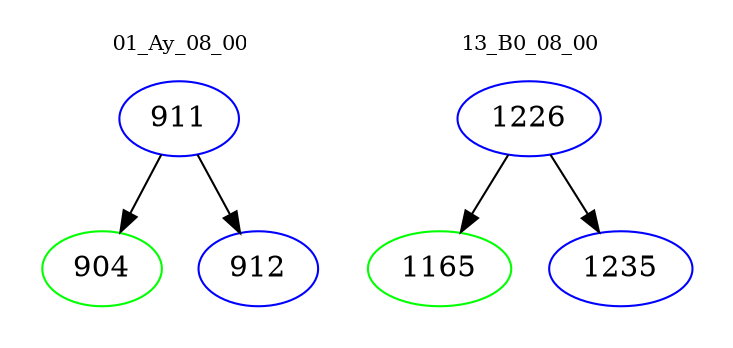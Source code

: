 digraph{
subgraph cluster_0 {
color = white
label = "01_Ay_08_00";
fontsize=10;
T0_911 [label="911", color="blue"]
T0_911 -> T0_904 [color="black"]
T0_904 [label="904", color="green"]
T0_911 -> T0_912 [color="black"]
T0_912 [label="912", color="blue"]
}
subgraph cluster_1 {
color = white
label = "13_B0_08_00";
fontsize=10;
T1_1226 [label="1226", color="blue"]
T1_1226 -> T1_1165 [color="black"]
T1_1165 [label="1165", color="green"]
T1_1226 -> T1_1235 [color="black"]
T1_1235 [label="1235", color="blue"]
}
}
